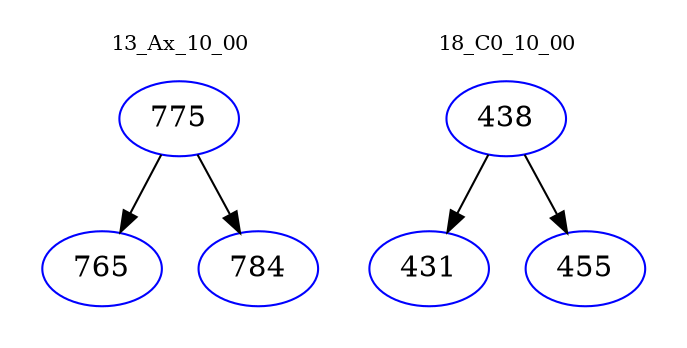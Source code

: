 digraph{
subgraph cluster_0 {
color = white
label = "13_Ax_10_00";
fontsize=10;
T0_775 [label="775", color="blue"]
T0_775 -> T0_765 [color="black"]
T0_765 [label="765", color="blue"]
T0_775 -> T0_784 [color="black"]
T0_784 [label="784", color="blue"]
}
subgraph cluster_1 {
color = white
label = "18_C0_10_00";
fontsize=10;
T1_438 [label="438", color="blue"]
T1_438 -> T1_431 [color="black"]
T1_431 [label="431", color="blue"]
T1_438 -> T1_455 [color="black"]
T1_455 [label="455", color="blue"]
}
}
